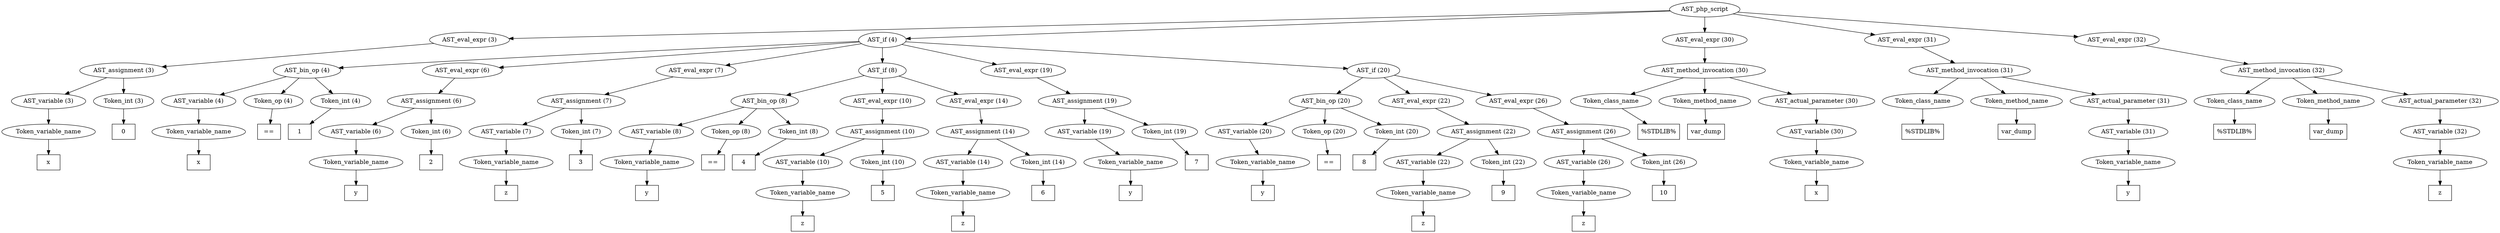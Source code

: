 /*
 * AST in dot format generated by phc -- the PHP compiler
 */

digraph AST {
node_0 [label="AST_php_script"];
node_1 [label="AST_eval_expr (3)"];
node_2 [label="AST_assignment (3)"];
node_3 [label="AST_variable (3)"];
node_4 [label="Token_variable_name"];
node_5 [label="x", shape=box]
node_4 -> node_5;
node_3 -> node_4;
node_6 [label="Token_int (3)"];
node_7 [label="0", shape=box]
node_6 -> node_7;
node_2 -> node_6;
node_2 -> node_3;
node_1 -> node_2;
node_8 [label="AST_if (4)"];
node_9 [label="AST_bin_op (4)"];
node_10 [label="AST_variable (4)"];
node_11 [label="Token_variable_name"];
node_12 [label="x", shape=box]
node_11 -> node_12;
node_10 -> node_11;
node_13 [label="Token_op (4)"];
node_14 [label="==", shape=box]
node_13 -> node_14;
node_15 [label="Token_int (4)"];
node_16 [label="1", shape=box]
node_15 -> node_16;
node_9 -> node_15;
node_9 -> node_13;
node_9 -> node_10;
node_17 [label="AST_eval_expr (6)"];
node_18 [label="AST_assignment (6)"];
node_19 [label="AST_variable (6)"];
node_20 [label="Token_variable_name"];
node_21 [label="y", shape=box]
node_20 -> node_21;
node_19 -> node_20;
node_22 [label="Token_int (6)"];
node_23 [label="2", shape=box]
node_22 -> node_23;
node_18 -> node_22;
node_18 -> node_19;
node_17 -> node_18;
node_24 [label="AST_eval_expr (7)"];
node_25 [label="AST_assignment (7)"];
node_26 [label="AST_variable (7)"];
node_27 [label="Token_variable_name"];
node_28 [label="z", shape=box]
node_27 -> node_28;
node_26 -> node_27;
node_29 [label="Token_int (7)"];
node_30 [label="3", shape=box]
node_29 -> node_30;
node_25 -> node_29;
node_25 -> node_26;
node_24 -> node_25;
node_31 [label="AST_if (8)"];
node_32 [label="AST_bin_op (8)"];
node_33 [label="AST_variable (8)"];
node_34 [label="Token_variable_name"];
node_35 [label="y", shape=box]
node_34 -> node_35;
node_33 -> node_34;
node_36 [label="Token_op (8)"];
node_37 [label="==", shape=box]
node_36 -> node_37;
node_38 [label="Token_int (8)"];
node_39 [label="4", shape=box]
node_38 -> node_39;
node_32 -> node_38;
node_32 -> node_36;
node_32 -> node_33;
node_40 [label="AST_eval_expr (10)"];
node_41 [label="AST_assignment (10)"];
node_42 [label="AST_variable (10)"];
node_43 [label="Token_variable_name"];
node_44 [label="z", shape=box]
node_43 -> node_44;
node_42 -> node_43;
node_45 [label="Token_int (10)"];
node_46 [label="5", shape=box]
node_45 -> node_46;
node_41 -> node_45;
node_41 -> node_42;
node_40 -> node_41;
node_47 [label="AST_eval_expr (14)"];
node_48 [label="AST_assignment (14)"];
node_49 [label="AST_variable (14)"];
node_50 [label="Token_variable_name"];
node_51 [label="z", shape=box]
node_50 -> node_51;
node_49 -> node_50;
node_52 [label="Token_int (14)"];
node_53 [label="6", shape=box]
node_52 -> node_53;
node_48 -> node_52;
node_48 -> node_49;
node_47 -> node_48;
node_31 -> node_47;
node_31 -> node_40;
node_31 -> node_32;
node_54 [label="AST_eval_expr (19)"];
node_55 [label="AST_assignment (19)"];
node_56 [label="AST_variable (19)"];
node_57 [label="Token_variable_name"];
node_58 [label="y", shape=box]
node_57 -> node_58;
node_56 -> node_57;
node_59 [label="Token_int (19)"];
node_60 [label="7", shape=box]
node_59 -> node_60;
node_55 -> node_59;
node_55 -> node_56;
node_54 -> node_55;
node_61 [label="AST_if (20)"];
node_62 [label="AST_bin_op (20)"];
node_63 [label="AST_variable (20)"];
node_64 [label="Token_variable_name"];
node_65 [label="y", shape=box]
node_64 -> node_65;
node_63 -> node_64;
node_66 [label="Token_op (20)"];
node_67 [label="==", shape=box]
node_66 -> node_67;
node_68 [label="Token_int (20)"];
node_69 [label="8", shape=box]
node_68 -> node_69;
node_62 -> node_68;
node_62 -> node_66;
node_62 -> node_63;
node_70 [label="AST_eval_expr (22)"];
node_71 [label="AST_assignment (22)"];
node_72 [label="AST_variable (22)"];
node_73 [label="Token_variable_name"];
node_74 [label="z", shape=box]
node_73 -> node_74;
node_72 -> node_73;
node_75 [label="Token_int (22)"];
node_76 [label="9", shape=box]
node_75 -> node_76;
node_71 -> node_75;
node_71 -> node_72;
node_70 -> node_71;
node_77 [label="AST_eval_expr (26)"];
node_78 [label="AST_assignment (26)"];
node_79 [label="AST_variable (26)"];
node_80 [label="Token_variable_name"];
node_81 [label="z", shape=box]
node_80 -> node_81;
node_79 -> node_80;
node_82 [label="Token_int (26)"];
node_83 [label="10", shape=box]
node_82 -> node_83;
node_78 -> node_82;
node_78 -> node_79;
node_77 -> node_78;
node_61 -> node_77;
node_61 -> node_70;
node_61 -> node_62;
node_8 -> node_61;
node_8 -> node_54;
node_8 -> node_31;
node_8 -> node_24;
node_8 -> node_17;
node_8 -> node_9;
node_84 [label="AST_eval_expr (30)"];
node_85 [label="AST_method_invocation (30)"];
node_86 [label="Token_class_name"];
node_87 [label="%STDLIB%", shape=box]
node_86 -> node_87;
node_88 [label="Token_method_name"];
node_89 [label="var_dump", shape=box]
node_88 -> node_89;
node_90 [label="AST_actual_parameter (30)"];
node_91 [label="AST_variable (30)"];
node_92 [label="Token_variable_name"];
node_93 [label="x", shape=box]
node_92 -> node_93;
node_91 -> node_92;
node_90 -> node_91;
node_85 -> node_90;
node_85 -> node_88;
node_85 -> node_86;
node_84 -> node_85;
node_94 [label="AST_eval_expr (31)"];
node_95 [label="AST_method_invocation (31)"];
node_96 [label="Token_class_name"];
node_97 [label="%STDLIB%", shape=box]
node_96 -> node_97;
node_98 [label="Token_method_name"];
node_99 [label="var_dump", shape=box]
node_98 -> node_99;
node_100 [label="AST_actual_parameter (31)"];
node_101 [label="AST_variable (31)"];
node_102 [label="Token_variable_name"];
node_103 [label="y", shape=box]
node_102 -> node_103;
node_101 -> node_102;
node_100 -> node_101;
node_95 -> node_100;
node_95 -> node_98;
node_95 -> node_96;
node_94 -> node_95;
node_104 [label="AST_eval_expr (32)"];
node_105 [label="AST_method_invocation (32)"];
node_106 [label="Token_class_name"];
node_107 [label="%STDLIB%", shape=box]
node_106 -> node_107;
node_108 [label="Token_method_name"];
node_109 [label="var_dump", shape=box]
node_108 -> node_109;
node_110 [label="AST_actual_parameter (32)"];
node_111 [label="AST_variable (32)"];
node_112 [label="Token_variable_name"];
node_113 [label="z", shape=box]
node_112 -> node_113;
node_111 -> node_112;
node_110 -> node_111;
node_105 -> node_110;
node_105 -> node_108;
node_105 -> node_106;
node_104 -> node_105;
node_0 -> node_104;
node_0 -> node_94;
node_0 -> node_84;
node_0 -> node_8;
node_0 -> node_1;
}
